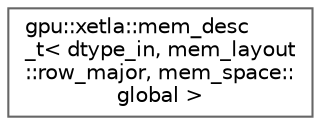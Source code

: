digraph "Graphical Class Hierarchy"
{
 // LATEX_PDF_SIZE
  bgcolor="transparent";
  edge [fontname=Helvetica,fontsize=10,labelfontname=Helvetica,labelfontsize=10];
  node [fontname=Helvetica,fontsize=10,shape=box,height=0.2,width=0.4];
  rankdir="LR";
  Node0 [id="Node000000",label="gpu::xetla::mem_desc\l_t\< dtype_in, mem_layout\l::row_major, mem_space::\lglobal \>",height=0.2,width=0.4,color="grey40", fillcolor="white", style="filled",URL="$structgpu_1_1xetla_1_1mem__desc__t.html",tooltip=" "];
}

